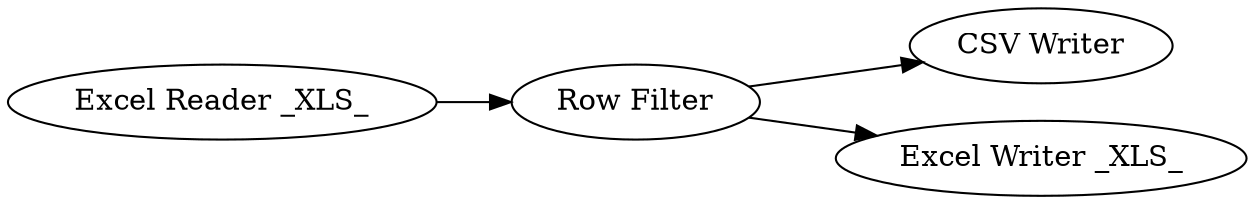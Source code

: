 digraph {
	17 -> 14
	17 -> 16
	20 -> 17
	14 [label="CSV Writer"]
	16 [label="Excel Writer _XLS_"]
	17 [label="Row Filter"]
	20 [label="Excel Reader _XLS_"]
	rankdir=LR
}
